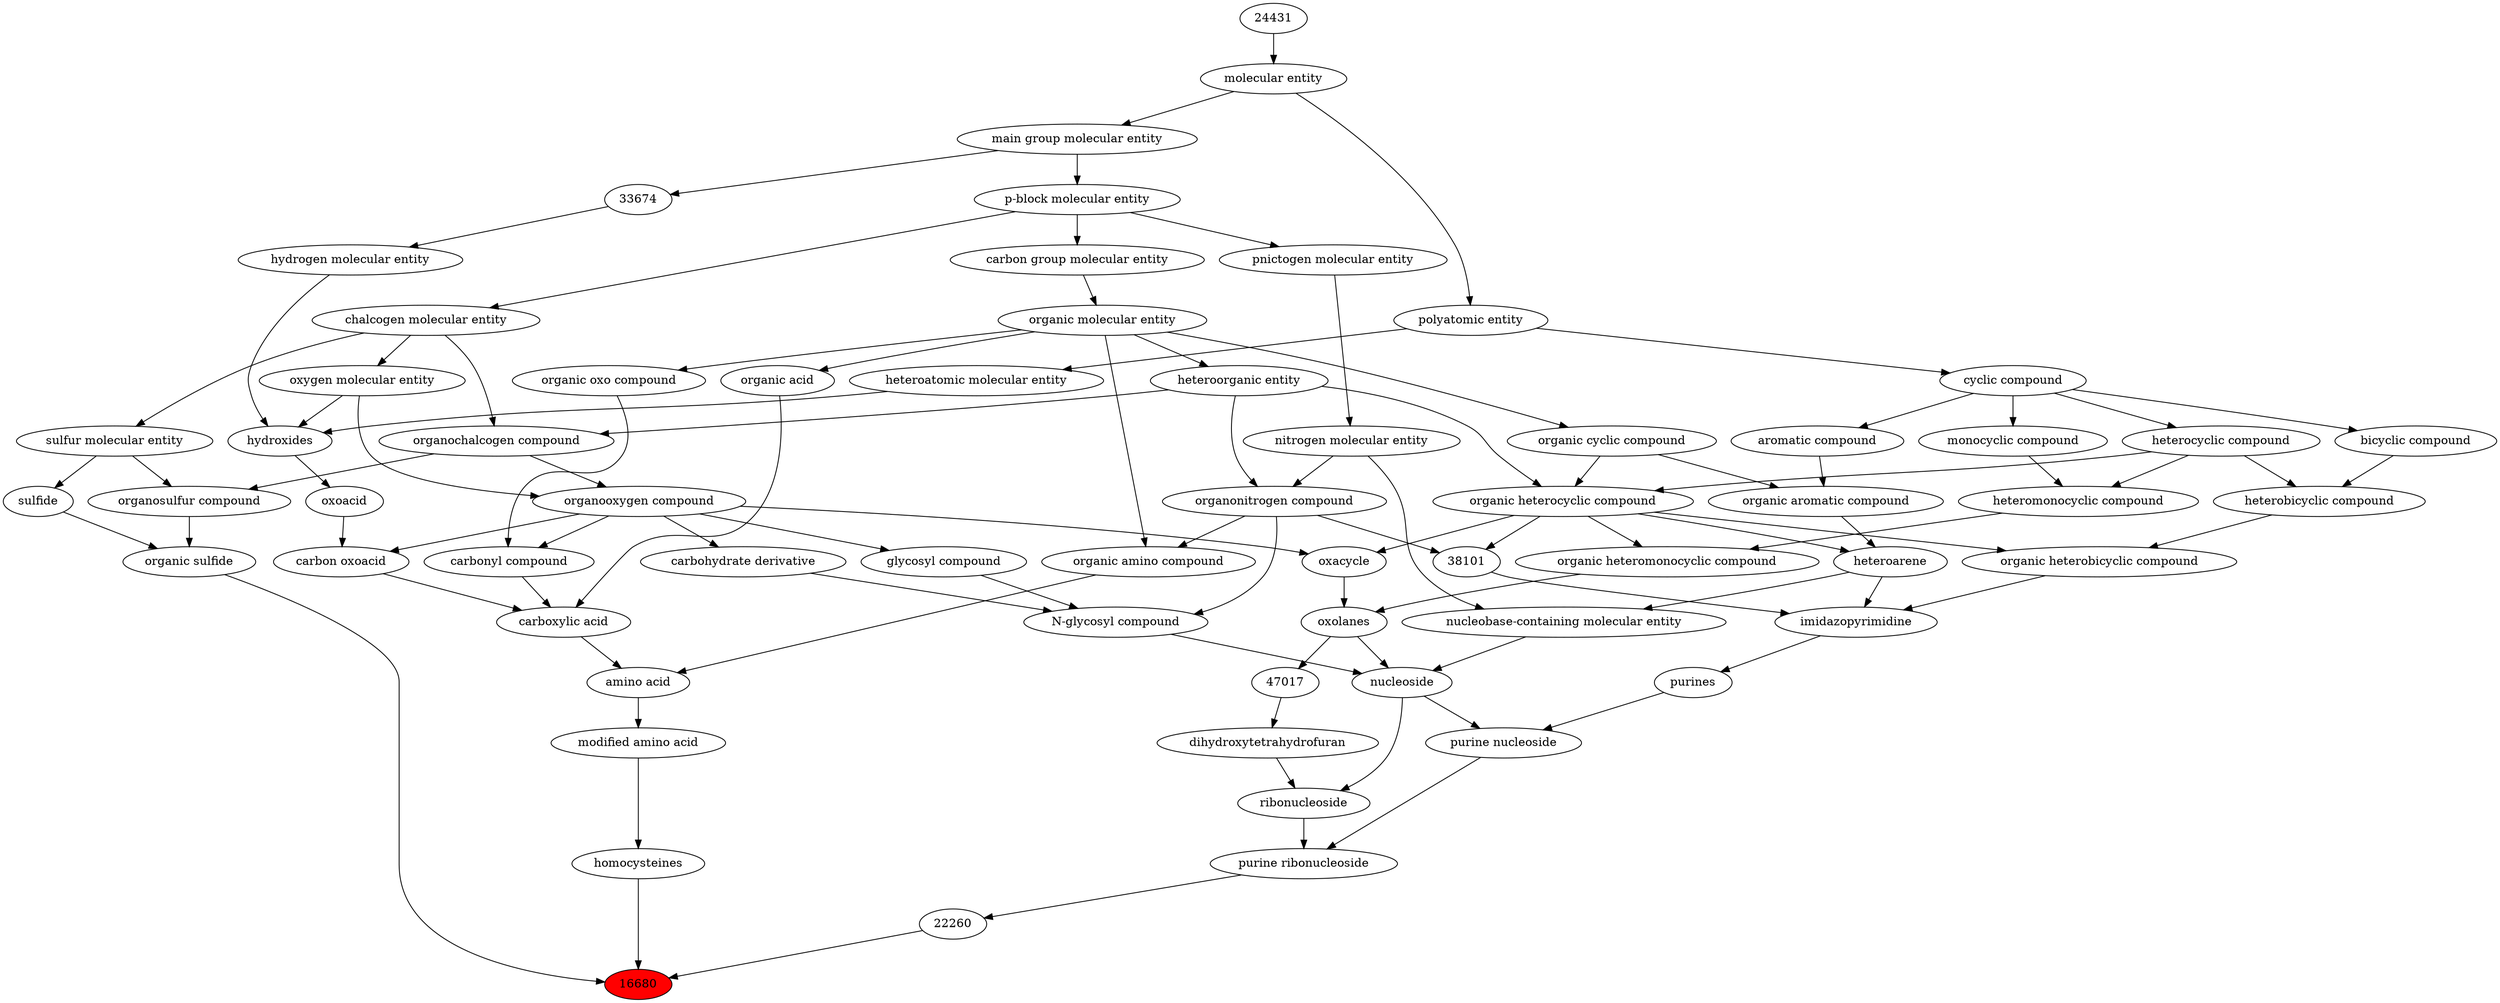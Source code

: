 digraph tree{ 
16680 [label="16680" fillcolor=red style=filled]
22260 -> 16680
16385 -> 16680
24610 -> 16680
22260 [label="22260"]
26399 -> 22260
16385 [label="organic sulfide"]
33261 -> 16385
26822 -> 16385
24610 [label="homocysteines"]
25359 -> 24610
26399 [label="purine ribonucleoside"]
26394 -> 26399
18254 -> 26399
33261 [label="organosulfur compound"]
36962 -> 33261
26835 -> 33261
26822 [label="sulfide"]
26835 -> 26822
25359 [label="modified amino acid"]
33709 -> 25359
26394 [label="purine nucleoside"]
26401 -> 26394
33838 -> 26394
18254 [label="ribonucleoside"]
47019 -> 18254
33838 -> 18254
36962 [label="organochalcogen compound"]
33285 -> 36962
33304 -> 36962
26835 [label="sulfur molecular entity"]
33304 -> 26835
33709 [label="amino acid"]
50047 -> 33709
33575 -> 33709
26401 [label="purines"]
35875 -> 26401
33838 [label="nucleoside"]
21731 -> 33838
26912 -> 33838
61120 -> 33838
47019 [label="dihydroxytetrahydrofuran"]
47017 -> 47019
33285 [label="heteroorganic entity"]
50860 -> 33285
33304 [label="chalcogen molecular entity"]
33675 -> 33304
50047 [label="organic amino compound"]
50860 -> 50047
35352 -> 50047
33575 [label="carboxylic acid"]
36586 -> 33575
35605 -> 33575
64709 -> 33575
35875 [label="imidazopyrimidine"]
27171 -> 35875
38101 -> 35875
33833 -> 35875
21731 [label="N-glycosyl compound"]
35352 -> 21731
63161 -> 21731
63299 -> 21731
26912 [label="oxolanes"]
25693 -> 26912
38104 -> 26912
61120 [label="nucleobase-containing molecular entity"]
33833 -> 61120
51143 -> 61120
47017 [label="47017"]
26912 -> 47017
50860 [label="organic molecular entity"]
33582 -> 50860
33675 [label="p-block molecular entity"]
33579 -> 33675
35352 [label="organonitrogen compound"]
51143 -> 35352
33285 -> 35352
36586 [label="carbonyl compound"]
36587 -> 36586
36963 -> 36586
35605 [label="carbon oxoacid"]
24833 -> 35605
36963 -> 35605
64709 [label="organic acid"]
50860 -> 64709
27171 [label="organic heterobicyclic compound"]
33672 -> 27171
24532 -> 27171
38101 [label="38101"]
24532 -> 38101
35352 -> 38101
33833 [label="heteroarene"]
33659 -> 33833
24532 -> 33833
63161 [label="glycosyl compound"]
36963 -> 63161
63299 [label="carbohydrate derivative"]
36963 -> 63299
25693 [label="organic heteromonocyclic compound"]
33670 -> 25693
24532 -> 25693
38104 [label="oxacycle"]
24532 -> 38104
36963 -> 38104
51143 [label="nitrogen molecular entity"]
33302 -> 51143
33582 [label="carbon group molecular entity"]
33675 -> 33582
33579 [label="main group molecular entity"]
23367 -> 33579
36587 [label="organic oxo compound"]
50860 -> 36587
36963 [label="organooxygen compound"]
36962 -> 36963
25806 -> 36963
24833 [label="oxoacid"]
24651 -> 24833
33672 [label="heterobicyclic compound"]
33636 -> 33672
5686 -> 33672
24532 [label="organic heterocyclic compound"]
33285 -> 24532
33832 -> 24532
5686 -> 24532
33659 [label="organic aromatic compound"]
33832 -> 33659
33655 -> 33659
33670 [label="heteromonocyclic compound"]
5686 -> 33670
33661 -> 33670
33302 [label="pnictogen molecular entity"]
33675 -> 33302
23367 [label="molecular entity"]
24431 -> 23367
25806 [label="oxygen molecular entity"]
33304 -> 25806
24651 [label="hydroxides"]
25806 -> 24651
33608 -> 24651
37577 -> 24651
33636 [label="bicyclic compound"]
33595 -> 33636
5686 [label="heterocyclic compound"]
33595 -> 5686
33832 [label="organic cyclic compound"]
50860 -> 33832
33655 [label="aromatic compound"]
33595 -> 33655
33661 [label="monocyclic compound"]
33595 -> 33661
24431 [label="24431"]
33608 [label="hydrogen molecular entity"]
33674 -> 33608
37577 [label="heteroatomic molecular entity"]
36357 -> 37577
33595 [label="cyclic compound"]
36357 -> 33595
33674 [label="33674"]
33579 -> 33674
36357 [label="polyatomic entity"]
23367 -> 36357
}